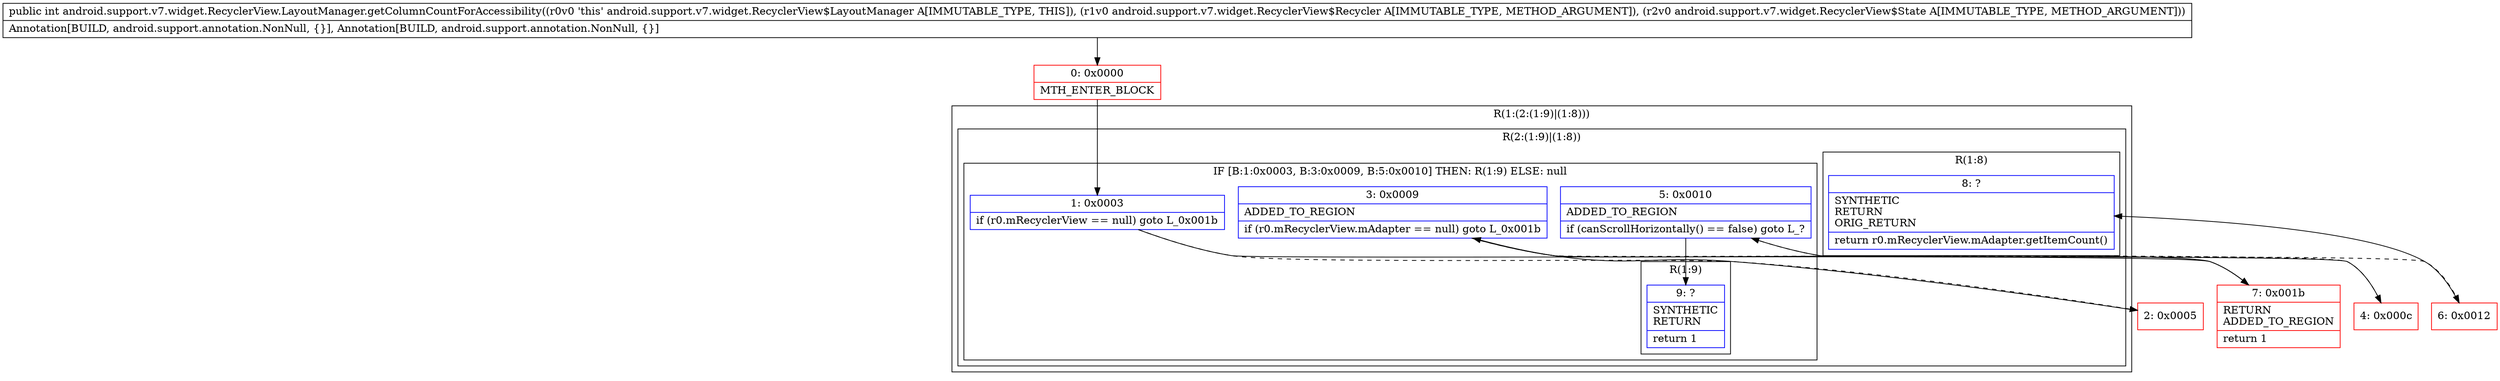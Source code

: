 digraph "CFG forandroid.support.v7.widget.RecyclerView.LayoutManager.getColumnCountForAccessibility(Landroid\/support\/v7\/widget\/RecyclerView$Recycler;Landroid\/support\/v7\/widget\/RecyclerView$State;)I" {
subgraph cluster_Region_598701629 {
label = "R(1:(2:(1:9)|(1:8)))";
node [shape=record,color=blue];
subgraph cluster_Region_547855348 {
label = "R(2:(1:9)|(1:8))";
node [shape=record,color=blue];
subgraph cluster_IfRegion_501895245 {
label = "IF [B:1:0x0003, B:3:0x0009, B:5:0x0010] THEN: R(1:9) ELSE: null";
node [shape=record,color=blue];
Node_1 [shape=record,label="{1\:\ 0x0003|if (r0.mRecyclerView == null) goto L_0x001b\l}"];
Node_3 [shape=record,label="{3\:\ 0x0009|ADDED_TO_REGION\l|if (r0.mRecyclerView.mAdapter == null) goto L_0x001b\l}"];
Node_5 [shape=record,label="{5\:\ 0x0010|ADDED_TO_REGION\l|if (canScrollHorizontally() == false) goto L_?\l}"];
subgraph cluster_Region_1436670908 {
label = "R(1:9)";
node [shape=record,color=blue];
Node_9 [shape=record,label="{9\:\ ?|SYNTHETIC\lRETURN\l|return 1\l}"];
}
}
subgraph cluster_Region_224874923 {
label = "R(1:8)";
node [shape=record,color=blue];
Node_8 [shape=record,label="{8\:\ ?|SYNTHETIC\lRETURN\lORIG_RETURN\l|return r0.mRecyclerView.mAdapter.getItemCount()\l}"];
}
}
}
Node_0 [shape=record,color=red,label="{0\:\ 0x0000|MTH_ENTER_BLOCK\l}"];
Node_2 [shape=record,color=red,label="{2\:\ 0x0005}"];
Node_4 [shape=record,color=red,label="{4\:\ 0x000c}"];
Node_6 [shape=record,color=red,label="{6\:\ 0x0012}"];
Node_7 [shape=record,color=red,label="{7\:\ 0x001b|RETURN\lADDED_TO_REGION\l|return 1\l}"];
MethodNode[shape=record,label="{public int android.support.v7.widget.RecyclerView.LayoutManager.getColumnCountForAccessibility((r0v0 'this' android.support.v7.widget.RecyclerView$LayoutManager A[IMMUTABLE_TYPE, THIS]), (r1v0 android.support.v7.widget.RecyclerView$Recycler A[IMMUTABLE_TYPE, METHOD_ARGUMENT]), (r2v0 android.support.v7.widget.RecyclerView$State A[IMMUTABLE_TYPE, METHOD_ARGUMENT]))  | Annotation[BUILD, android.support.annotation.NonNull, \{\}], Annotation[BUILD, android.support.annotation.NonNull, \{\}]\l}"];
MethodNode -> Node_0;
Node_1 -> Node_2[style=dashed];
Node_1 -> Node_7;
Node_3 -> Node_4[style=dashed];
Node_3 -> Node_7;
Node_5 -> Node_6[style=dashed];
Node_5 -> Node_9;
Node_0 -> Node_1;
Node_2 -> Node_3;
Node_4 -> Node_5;
Node_6 -> Node_8;
}

